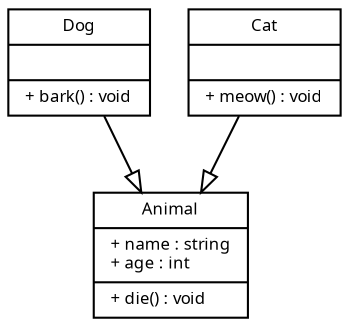 digraph G {
        fontname = "Time-Roman"
        fontsize = 8

        node [
                fontname = "Time-Roman"
                fontsize = 8
                shape = "record"
        ]

        edge [
                fontname = "Time-Roman"
                fontsize = 8
        ]

        Animal [
                label = "{Animal|+ name : string\l+ age : int\l|+ die() : void\l}"
        ]

        Dog [
                label = "{Dog||+ bark() : void\l}"
        ]

        Cat [
                label = "{Cat||+ meow() : void\l}"
        ]

        edge [
                arrowhead = "empty"
        ]

        Dog -> Animal
        Cat -> Animal

}

